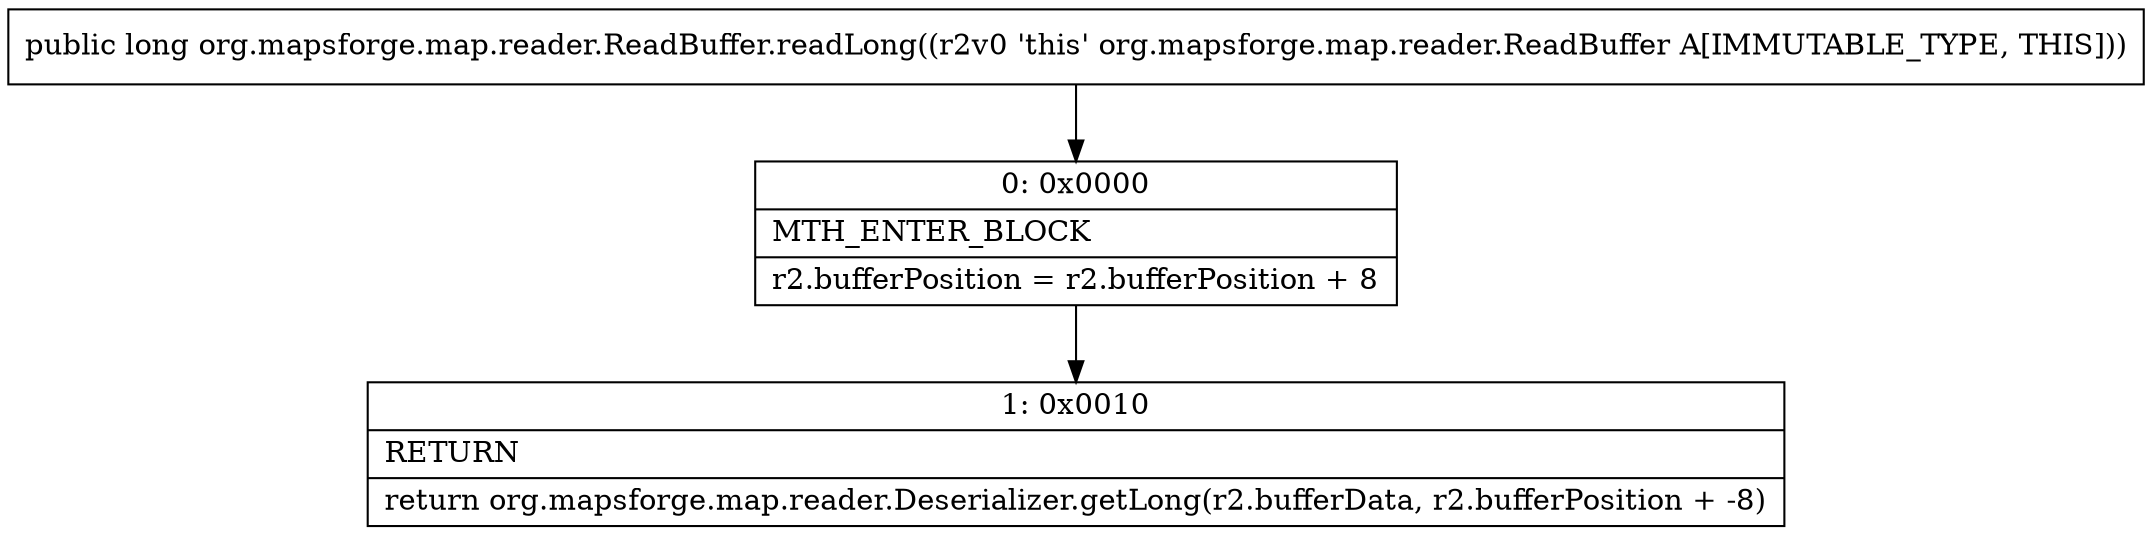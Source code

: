digraph "CFG fororg.mapsforge.map.reader.ReadBuffer.readLong()J" {
Node_0 [shape=record,label="{0\:\ 0x0000|MTH_ENTER_BLOCK\l|r2.bufferPosition = r2.bufferPosition + 8\l}"];
Node_1 [shape=record,label="{1\:\ 0x0010|RETURN\l|return org.mapsforge.map.reader.Deserializer.getLong(r2.bufferData, r2.bufferPosition + \-8)\l}"];
MethodNode[shape=record,label="{public long org.mapsforge.map.reader.ReadBuffer.readLong((r2v0 'this' org.mapsforge.map.reader.ReadBuffer A[IMMUTABLE_TYPE, THIS])) }"];
MethodNode -> Node_0;
Node_0 -> Node_1;
}

